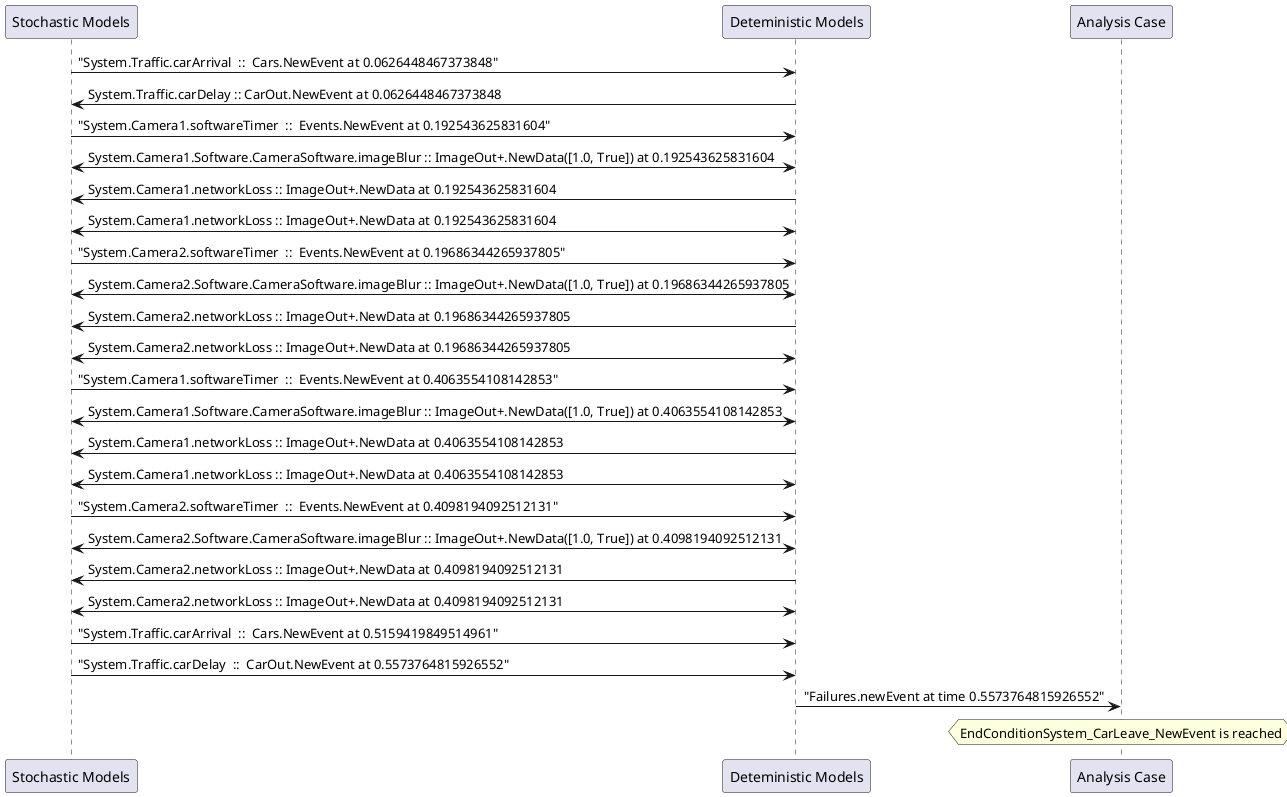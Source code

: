 
	@startuml
	participant "Stochastic Models" as stochmodel
	participant "Deteministic Models" as detmodel
	participant "Analysis Case" as analysis
	{10071_stop} stochmodel -> detmodel : "System.Traffic.carArrival  ::  Cars.NewEvent at 0.0626448467373848"
{10083_start} detmodel -> stochmodel : System.Traffic.carDelay :: CarOut.NewEvent at 0.0626448467373848
{10039_stop} stochmodel -> detmodel : "System.Camera1.softwareTimer  ::  Events.NewEvent at 0.192543625831604"
detmodel <-> stochmodel : System.Camera1.Software.CameraSoftware.imageBlur :: ImageOut+.NewData([1.0, True]) at 0.192543625831604
detmodel -> stochmodel : System.Camera1.networkLoss :: ImageOut+.NewData at 0.192543625831604
detmodel <-> stochmodel : System.Camera1.networkLoss :: ImageOut+.NewData at 0.192543625831604
{10055_stop} stochmodel -> detmodel : "System.Camera2.softwareTimer  ::  Events.NewEvent at 0.19686344265937805"
detmodel <-> stochmodel : System.Camera2.Software.CameraSoftware.imageBlur :: ImageOut+.NewData([1.0, True]) at 0.19686344265937805
detmodel -> stochmodel : System.Camera2.networkLoss :: ImageOut+.NewData at 0.19686344265937805
detmodel <-> stochmodel : System.Camera2.networkLoss :: ImageOut+.NewData at 0.19686344265937805
{10040_stop} stochmodel -> detmodel : "System.Camera1.softwareTimer  ::  Events.NewEvent at 0.4063554108142853"
detmodel <-> stochmodel : System.Camera1.Software.CameraSoftware.imageBlur :: ImageOut+.NewData([1.0, True]) at 0.4063554108142853
detmodel -> stochmodel : System.Camera1.networkLoss :: ImageOut+.NewData at 0.4063554108142853
detmodel <-> stochmodel : System.Camera1.networkLoss :: ImageOut+.NewData at 0.4063554108142853
{10056_stop} stochmodel -> detmodel : "System.Camera2.softwareTimer  ::  Events.NewEvent at 0.4098194092512131"
detmodel <-> stochmodel : System.Camera2.Software.CameraSoftware.imageBlur :: ImageOut+.NewData([1.0, True]) at 0.4098194092512131
detmodel -> stochmodel : System.Camera2.networkLoss :: ImageOut+.NewData at 0.4098194092512131
detmodel <-> stochmodel : System.Camera2.networkLoss :: ImageOut+.NewData at 0.4098194092512131
{10072_stop} stochmodel -> detmodel : "System.Traffic.carArrival  ::  Cars.NewEvent at 0.5159419849514961"
{10083_stop} stochmodel -> detmodel : "System.Traffic.carDelay  ::  CarOut.NewEvent at 0.5573764815926552"
{10083_start} <-> {10083_stop} : delay
detmodel -> analysis : "Failures.newEvent at time 0.5573764815926552"
hnote over analysis 
EndConditionSystem_CarLeave_NewEvent is reached
endnote
@enduml